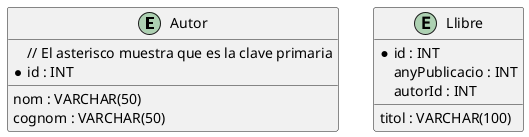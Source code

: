 // Inicio uml
@startuml

entity Autor {
    // El asterisco muestra que es la clave primaria
    * id : INT
    nom : VARCHAR(50)
    cognom : VARCHAR(50)
}

entity Llibre {
    * id : INT
    titol : VARCHAR(100)
    anyPublicacio : INT
    autorId : INT
}

@enduml
// Final uml
